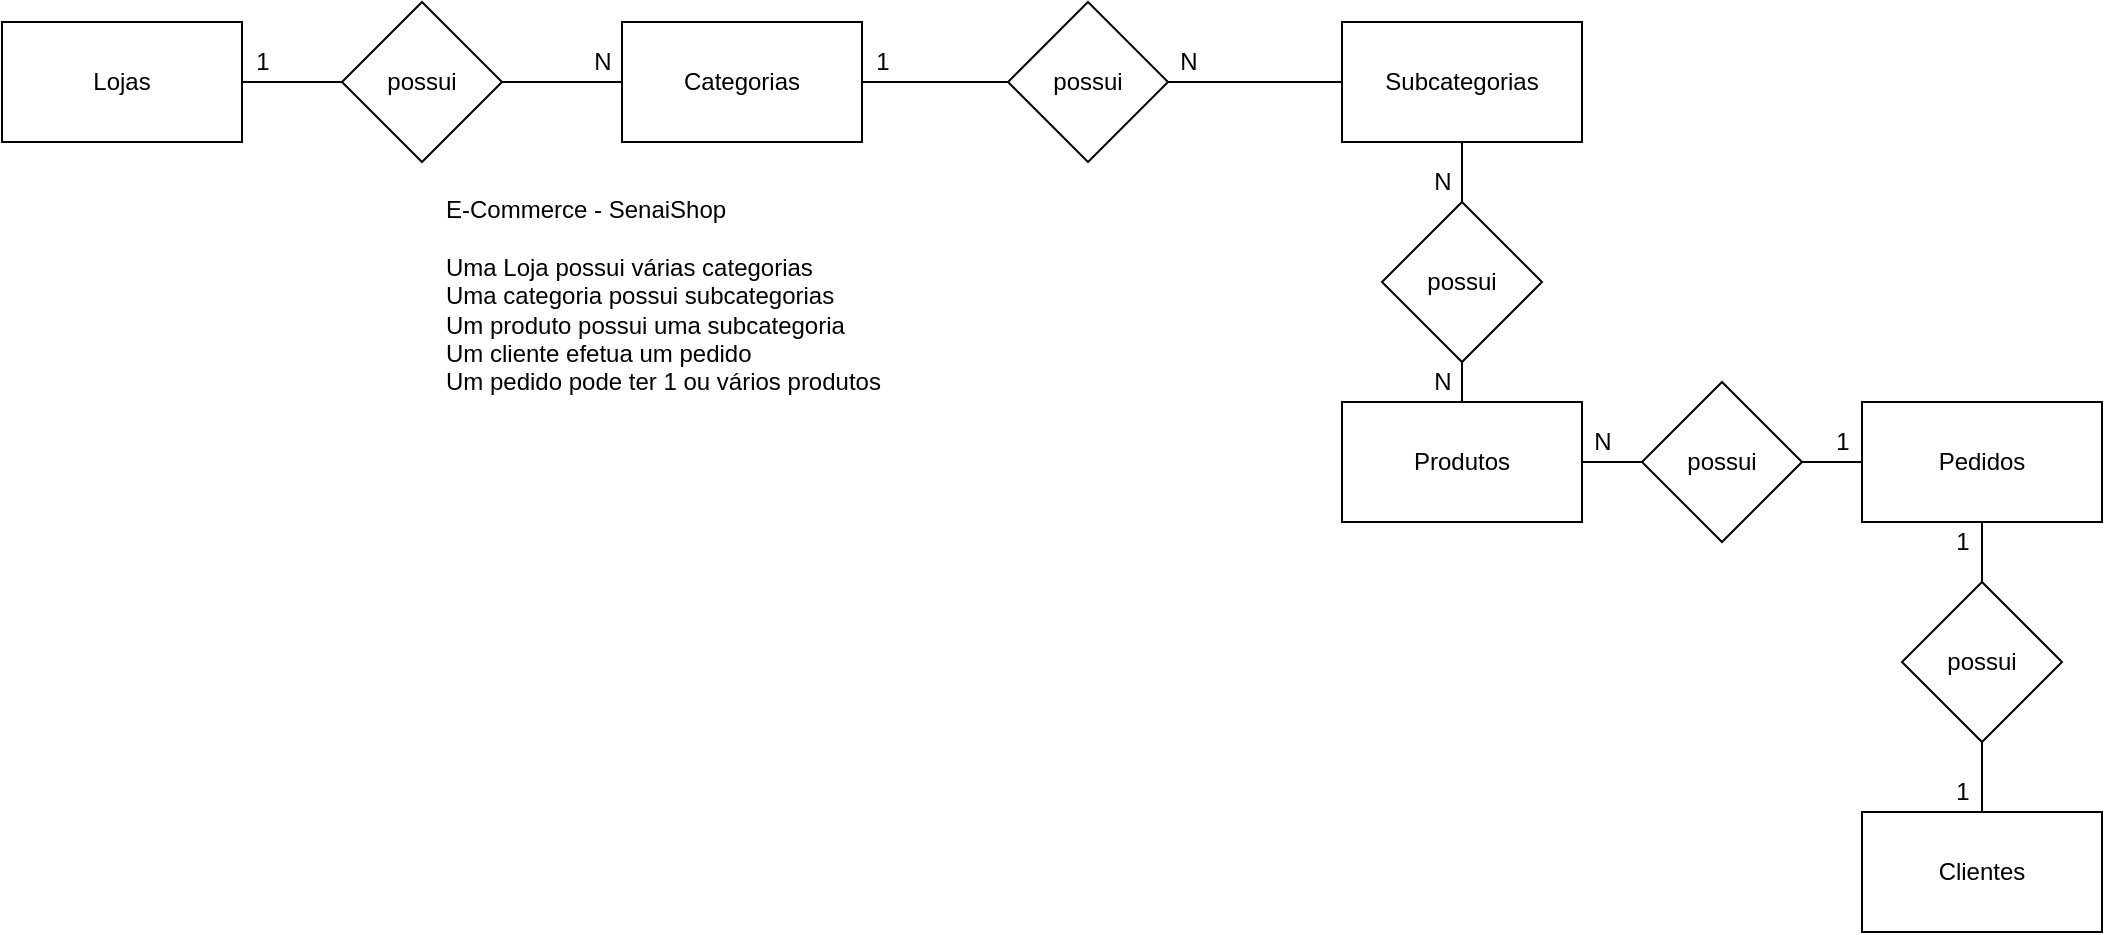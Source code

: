 <mxfile version="14.4.2" type="device"><diagram id="6Ik9rKibMbbUsJO53_-t" name="Page-1"><mxGraphModel dx="1977" dy="1905" grid="1" gridSize="10" guides="1" tooltips="1" connect="1" arrows="1" fold="1" page="1" pageScale="1" pageWidth="827" pageHeight="1169" math="0" shadow="0"><root><mxCell id="0"/><mxCell id="1" parent="0"/><mxCell id="2U2cbjlBBlx2I1alCdN3-1" value="E-Commerce - SenaiShop&lt;br&gt;&lt;br&gt;Uma Loja possui várias categorias&lt;br&gt;Uma categoria possui subcategorias&lt;br&gt;Um produto possui uma subcategoria&lt;br&gt;Um cliente efetua um pedido&lt;br&gt;Um pedido pode ter 1 ou vários produtos" style="text;whiteSpace=wrap;html=1;" parent="1" vertex="1"><mxGeometry x="30" y="260" width="240" height="120" as="geometry"/></mxCell><mxCell id="2U2cbjlBBlx2I1alCdN3-8" value="" style="edgeStyle=orthogonalEdgeStyle;rounded=0;orthogonalLoop=1;jettySize=auto;html=1;endArrow=none;endFill=0;" parent="1" source="2U2cbjlBBlx2I1alCdN3-2" target="2U2cbjlBBlx2I1alCdN3-7" edge="1"><mxGeometry relative="1" as="geometry"/></mxCell><mxCell id="2U2cbjlBBlx2I1alCdN3-2" value="Categorias" style="rounded=0;whiteSpace=wrap;html=1;" parent="1" vertex="1"><mxGeometry x="120" y="180" width="120" height="60" as="geometry"/></mxCell><mxCell id="2U2cbjlBBlx2I1alCdN3-12" value="" style="edgeStyle=orthogonalEdgeStyle;rounded=0;orthogonalLoop=1;jettySize=auto;html=1;endArrow=none;endFill=0;" parent="1" source="2U2cbjlBBlx2I1alCdN3-3" target="2U2cbjlBBlx2I1alCdN3-11" edge="1"><mxGeometry relative="1" as="geometry"/></mxCell><mxCell id="2U2cbjlBBlx2I1alCdN3-3" value="Subcategorias" style="rounded=0;whiteSpace=wrap;html=1;" parent="1" vertex="1"><mxGeometry x="480" y="180" width="120" height="60" as="geometry"/></mxCell><mxCell id="2U2cbjlBBlx2I1alCdN3-4" value="Clientes" style="rounded=0;whiteSpace=wrap;html=1;" parent="1" vertex="1"><mxGeometry x="740" y="575" width="120" height="60" as="geometry"/></mxCell><mxCell id="2U2cbjlBBlx2I1alCdN3-18" value="" style="edgeStyle=orthogonalEdgeStyle;rounded=0;orthogonalLoop=1;jettySize=auto;html=1;endArrow=none;endFill=0;" parent="1" source="2U2cbjlBBlx2I1alCdN3-5" target="2U2cbjlBBlx2I1alCdN3-17" edge="1"><mxGeometry relative="1" as="geometry"/></mxCell><mxCell id="2U2cbjlBBlx2I1alCdN3-5" value="Pedidos" style="rounded=0;whiteSpace=wrap;html=1;" parent="1" vertex="1"><mxGeometry x="740" y="370" width="120" height="60" as="geometry"/></mxCell><mxCell id="2U2cbjlBBlx2I1alCdN3-15" value="" style="edgeStyle=orthogonalEdgeStyle;rounded=0;orthogonalLoop=1;jettySize=auto;html=1;endArrow=none;endFill=0;" parent="1" source="2U2cbjlBBlx2I1alCdN3-6" target="2U2cbjlBBlx2I1alCdN3-14" edge="1"><mxGeometry relative="1" as="geometry"/></mxCell><mxCell id="2U2cbjlBBlx2I1alCdN3-6" value="Produtos" style="rounded=0;whiteSpace=wrap;html=1;" parent="1" vertex="1"><mxGeometry x="480" y="370" width="120" height="60" as="geometry"/></mxCell><mxCell id="2U2cbjlBBlx2I1alCdN3-9" value="" style="edgeStyle=orthogonalEdgeStyle;rounded=0;orthogonalLoop=1;jettySize=auto;html=1;endArrow=none;endFill=0;" parent="1" source="2U2cbjlBBlx2I1alCdN3-7" target="2U2cbjlBBlx2I1alCdN3-3" edge="1"><mxGeometry relative="1" as="geometry"/></mxCell><mxCell id="2U2cbjlBBlx2I1alCdN3-7" value="possui" style="rhombus;whiteSpace=wrap;html=1;" parent="1" vertex="1"><mxGeometry x="313" y="170" width="80" height="80" as="geometry"/></mxCell><mxCell id="2U2cbjlBBlx2I1alCdN3-13" value="" style="edgeStyle=orthogonalEdgeStyle;rounded=0;orthogonalLoop=1;jettySize=auto;html=1;endArrow=none;endFill=0;" parent="1" source="2U2cbjlBBlx2I1alCdN3-11" target="2U2cbjlBBlx2I1alCdN3-6" edge="1"><mxGeometry relative="1" as="geometry"/></mxCell><mxCell id="2U2cbjlBBlx2I1alCdN3-11" value="possui" style="rhombus;whiteSpace=wrap;html=1;" parent="1" vertex="1"><mxGeometry x="500" y="270" width="80" height="80" as="geometry"/></mxCell><mxCell id="2U2cbjlBBlx2I1alCdN3-16" value="" style="edgeStyle=orthogonalEdgeStyle;rounded=0;orthogonalLoop=1;jettySize=auto;html=1;endArrow=none;endFill=0;" parent="1" source="2U2cbjlBBlx2I1alCdN3-14" target="2U2cbjlBBlx2I1alCdN3-5" edge="1"><mxGeometry relative="1" as="geometry"/></mxCell><mxCell id="2U2cbjlBBlx2I1alCdN3-14" value="possui" style="rhombus;whiteSpace=wrap;html=1;" parent="1" vertex="1"><mxGeometry x="630" y="360" width="80" height="80" as="geometry"/></mxCell><mxCell id="2U2cbjlBBlx2I1alCdN3-19" value="" style="edgeStyle=orthogonalEdgeStyle;rounded=0;orthogonalLoop=1;jettySize=auto;html=1;endArrow=none;endFill=0;" parent="1" source="2U2cbjlBBlx2I1alCdN3-17" target="2U2cbjlBBlx2I1alCdN3-4" edge="1"><mxGeometry relative="1" as="geometry"/></mxCell><mxCell id="2U2cbjlBBlx2I1alCdN3-17" value="possui" style="rhombus;whiteSpace=wrap;html=1;" parent="1" vertex="1"><mxGeometry x="760" y="460" width="80" height="80" as="geometry"/></mxCell><mxCell id="l4rAqWn9Rc2hbmMPh2fK-1" style="edgeStyle=orthogonalEdgeStyle;rounded=0;orthogonalLoop=1;jettySize=auto;html=1;entryX=0;entryY=0.5;entryDx=0;entryDy=0;endArrow=none;endFill=0;" edge="1" parent="1" source="2U2cbjlBBlx2I1alCdN3-20" target="2U2cbjlBBlx2I1alCdN3-2"><mxGeometry relative="1" as="geometry"/></mxCell><mxCell id="2U2cbjlBBlx2I1alCdN3-20" value="possui" style="rhombus;whiteSpace=wrap;html=1;" parent="1" vertex="1"><mxGeometry x="-20" y="170" width="80" height="80" as="geometry"/></mxCell><mxCell id="2U2cbjlBBlx2I1alCdN3-22" value="" style="edgeStyle=orthogonalEdgeStyle;rounded=0;orthogonalLoop=1;jettySize=auto;html=1;endArrow=none;endFill=0;" parent="1" source="2U2cbjlBBlx2I1alCdN3-21" target="2U2cbjlBBlx2I1alCdN3-20" edge="1"><mxGeometry relative="1" as="geometry"/></mxCell><mxCell id="2U2cbjlBBlx2I1alCdN3-21" value="Lojas" style="rounded=0;whiteSpace=wrap;html=1;" parent="1" vertex="1"><mxGeometry x="-190" y="180" width="120" height="60" as="geometry"/></mxCell><mxCell id="2U2cbjlBBlx2I1alCdN3-24" value="N" style="text;html=1;align=center;verticalAlign=middle;resizable=0;points=[];autosize=1;" parent="1" vertex="1"><mxGeometry x="600" y="380" width="20" height="20" as="geometry"/></mxCell><mxCell id="2U2cbjlBBlx2I1alCdN3-25" value="1" style="text;html=1;align=center;verticalAlign=middle;resizable=0;points=[];autosize=1;" parent="1" vertex="1"><mxGeometry x="720" y="380" width="20" height="20" as="geometry"/></mxCell><mxCell id="2U2cbjlBBlx2I1alCdN3-26" value="1" style="text;html=1;align=center;verticalAlign=middle;resizable=0;points=[];autosize=1;" parent="1" vertex="1"><mxGeometry x="-70" y="190" width="20" height="20" as="geometry"/></mxCell><mxCell id="2U2cbjlBBlx2I1alCdN3-27" value="N" style="text;html=1;align=center;verticalAlign=middle;resizable=0;points=[];autosize=1;" parent="1" vertex="1"><mxGeometry x="100" y="190" width="20" height="20" as="geometry"/></mxCell><mxCell id="2U2cbjlBBlx2I1alCdN3-28" value="1" style="text;html=1;align=center;verticalAlign=middle;resizable=0;points=[];autosize=1;" parent="1" vertex="1"><mxGeometry x="240" y="190" width="20" height="20" as="geometry"/></mxCell><mxCell id="2U2cbjlBBlx2I1alCdN3-29" value="N" style="text;html=1;align=center;verticalAlign=middle;resizable=0;points=[];autosize=1;" parent="1" vertex="1"><mxGeometry x="393" y="190" width="20" height="20" as="geometry"/></mxCell><mxCell id="2U2cbjlBBlx2I1alCdN3-30" value="N" style="text;html=1;align=center;verticalAlign=middle;resizable=0;points=[];autosize=1;" parent="1" vertex="1"><mxGeometry x="520" y="250" width="20" height="20" as="geometry"/></mxCell><mxCell id="2U2cbjlBBlx2I1alCdN3-31" value="N" style="text;html=1;align=center;verticalAlign=middle;resizable=0;points=[];autosize=1;" parent="1" vertex="1"><mxGeometry x="520" y="350" width="20" height="20" as="geometry"/></mxCell><mxCell id="2U2cbjlBBlx2I1alCdN3-32" value="1" style="text;html=1;align=center;verticalAlign=middle;resizable=0;points=[];autosize=1;" parent="1" vertex="1"><mxGeometry x="780" y="430" width="20" height="20" as="geometry"/></mxCell><mxCell id="2U2cbjlBBlx2I1alCdN3-33" value="1" style="text;html=1;align=center;verticalAlign=middle;resizable=0;points=[];autosize=1;" parent="1" vertex="1"><mxGeometry x="780" y="555" width="20" height="20" as="geometry"/></mxCell></root></mxGraphModel></diagram></mxfile>